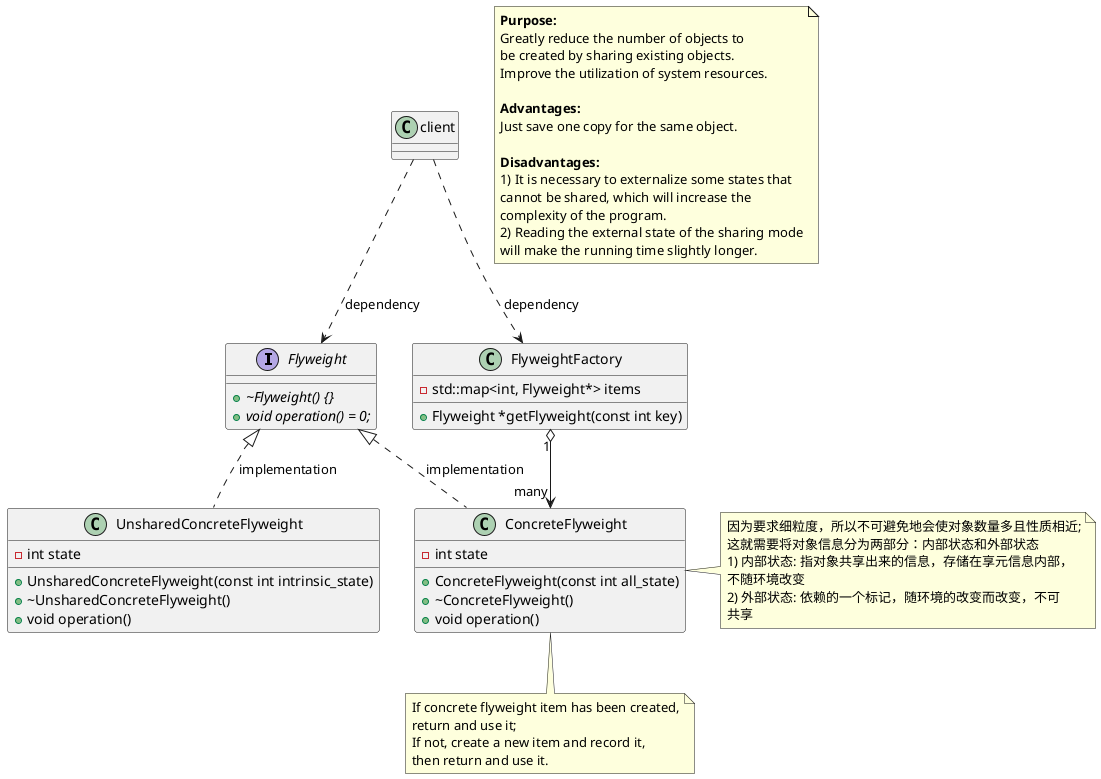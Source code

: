 @startuml FlyWeight

interface  Flyweight {
    + {abstract} ~Flyweight() {}
    + {abstract} void operation() = 0;
}

class UnsharedConcreteFlyweight {
    - int state
    + UnsharedConcreteFlyweight(const int intrinsic_state)
    + ~UnsharedConcreteFlyweight()
    + void operation()
}

class ConcreteFlyweight {
    - int state
    + ConcreteFlyweight(const int all_state)
    + ~ConcreteFlyweight()
    + void operation()
}

class FlyweightFactory {
    - std::map<int, Flyweight*> items
    + Flyweight *getFlyweight(const int key)
}

UnsharedConcreteFlyweight .up.|> Flyweight : implementation
ConcreteFlyweight .up.|> Flyweight : implementation
FlyweightFactory "1" o--> "many" ConcreteFlyweight
client ..> FlyweightFactory : dependency
client ..> Flyweight : dependency

note as N1
    <b>Purpose:</b>
    Greatly reduce the number of objects to
    be created by sharing existing objects.
    Improve the utilization of system resources.

    <b>Advantages:</b>
    Just save one copy for the same object.

    <b>Disadvantages:</b>
    1) It is necessary to externalize some states that
    cannot be shared, which will increase the
    complexity of the program.
    2) Reading the external state of the sharing mode
    will make the running time slightly longer.
end note

note right of ConcreteFlyweight
    因为要求细粒度，所以不可避免地会使对象数量多且性质相近;
    这就需要将对象信息分为两部分：内部状态和外部状态
    1) 内部状态: 指对象共享出来的信息，存储在享元信息内部，
    不随环境改变
    2) 外部状态: 依赖的一个标记，随环境的改变而改变，不可
    共享
end note

note bottom of ConcreteFlyweight
    If concrete flyweight item has been created,
    return and use it;
    If not, create a new item and record it,
    then return and use it.
end note

@enduml
